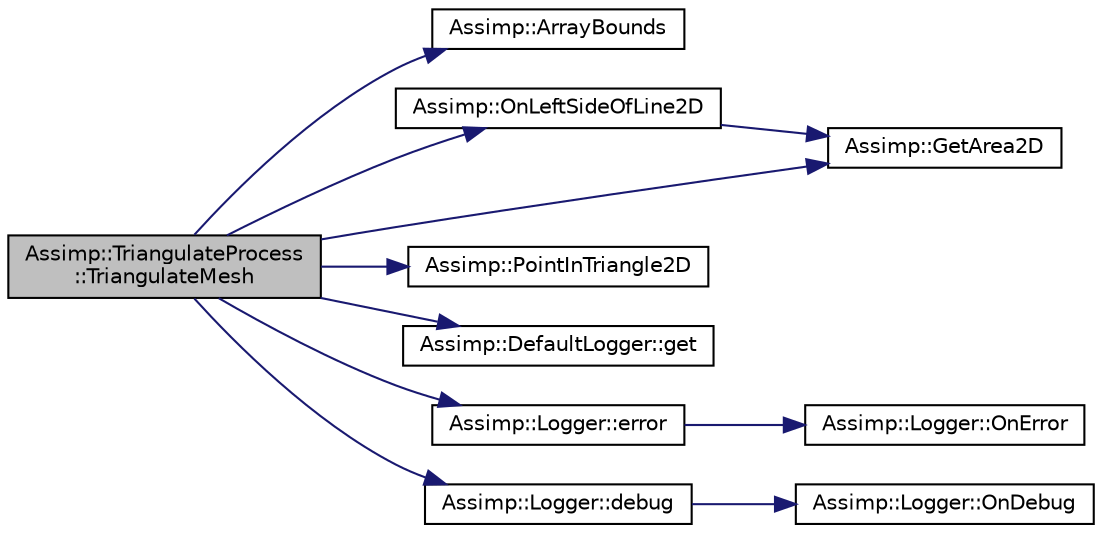digraph "Assimp::TriangulateProcess::TriangulateMesh"
{
  edge [fontname="Helvetica",fontsize="10",labelfontname="Helvetica",labelfontsize="10"];
  node [fontname="Helvetica",fontsize="10",shape=record];
  rankdir="LR";
  Node1 [label="Assimp::TriangulateProcess\l::TriangulateMesh",height=0.2,width=0.4,color="black", fillcolor="grey75", style="filled", fontcolor="black"];
  Node1 -> Node2 [color="midnightblue",fontsize="10",style="solid"];
  Node2 [label="Assimp::ArrayBounds",height=0.2,width=0.4,color="black", fillcolor="white", style="filled",URL="$namespace_assimp.html#a4bd560c5925177fe3db8c0ef39338b17",tooltip="Find the min/max values of an array of Ts. "];
  Node1 -> Node3 [color="midnightblue",fontsize="10",style="solid"];
  Node3 [label="Assimp::OnLeftSideOfLine2D",height=0.2,width=0.4,color="black", fillcolor="white", style="filled",URL="$namespace_assimp.html#a8befcf1030197c725d93b98d558bec85"];
  Node3 -> Node4 [color="midnightblue",fontsize="10",style="solid"];
  Node4 [label="Assimp::GetArea2D",height=0.2,width=0.4,color="black", fillcolor="white", style="filled",URL="$namespace_assimp.html#af60598b5a7161a8c918b65fea426c08d"];
  Node1 -> Node5 [color="midnightblue",fontsize="10",style="solid"];
  Node5 [label="Assimp::PointInTriangle2D",height=0.2,width=0.4,color="black", fillcolor="white", style="filled",URL="$namespace_assimp.html#adfc6439fa2efcc68e6e1591411dc3ab8"];
  Node1 -> Node6 [color="midnightblue",fontsize="10",style="solid"];
  Node6 [label="Assimp::DefaultLogger::get",height=0.2,width=0.4,color="black", fillcolor="white", style="filled",URL="$class_assimp_1_1_default_logger.html#a093cac26b06553ac774f84769cb0d691",tooltip="Getter for singleton instance. "];
  Node1 -> Node7 [color="midnightblue",fontsize="10",style="solid"];
  Node7 [label="Assimp::Logger::error",height=0.2,width=0.4,color="black", fillcolor="white", style="filled",URL="$class_assimp_1_1_logger.html#aa8b7c3f56dc4cecfdacc8bb36ba3fac1",tooltip="Writes an error message. "];
  Node7 -> Node8 [color="midnightblue",fontsize="10",style="solid"];
  Node8 [label="Assimp::Logger::OnError",height=0.2,width=0.4,color="black", fillcolor="white", style="filled",URL="$class_assimp_1_1_logger.html#ae2ea0790aba6125b90af0f2768b0759d",tooltip="Called as a request to write a specific error message. "];
  Node1 -> Node4 [color="midnightblue",fontsize="10",style="solid"];
  Node1 -> Node9 [color="midnightblue",fontsize="10",style="solid"];
  Node9 [label="Assimp::Logger::debug",height=0.2,width=0.4,color="black", fillcolor="white", style="filled",URL="$class_assimp_1_1_logger.html#a3b10454ab4c0949f251062376d9c4161",tooltip="Writes a debug message. "];
  Node9 -> Node10 [color="midnightblue",fontsize="10",style="solid"];
  Node10 [label="Assimp::Logger::OnDebug",height=0.2,width=0.4,color="black", fillcolor="white", style="filled",URL="$class_assimp_1_1_logger.html#aded6996d20f14204877097b88bd5eac6",tooltip="Called as a request to write a specific debug message. "];
}
